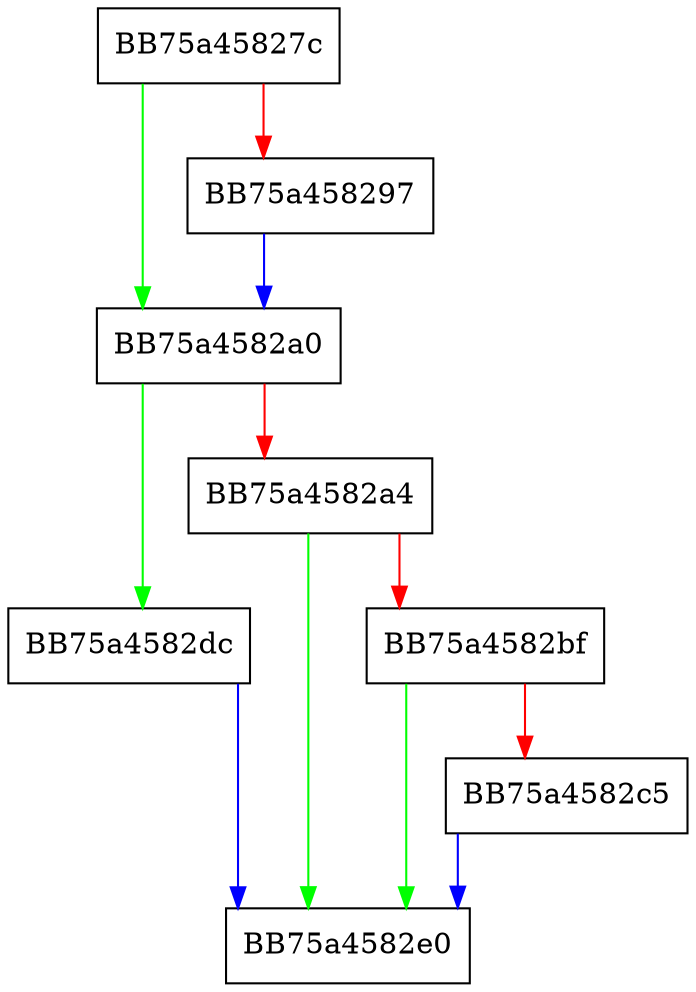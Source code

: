 digraph Close {
  node [shape="box"];
  graph [splines=ortho];
  BB75a45827c -> BB75a4582a0 [color="green"];
  BB75a45827c -> BB75a458297 [color="red"];
  BB75a458297 -> BB75a4582a0 [color="blue"];
  BB75a4582a0 -> BB75a4582dc [color="green"];
  BB75a4582a0 -> BB75a4582a4 [color="red"];
  BB75a4582a4 -> BB75a4582e0 [color="green"];
  BB75a4582a4 -> BB75a4582bf [color="red"];
  BB75a4582bf -> BB75a4582e0 [color="green"];
  BB75a4582bf -> BB75a4582c5 [color="red"];
  BB75a4582c5 -> BB75a4582e0 [color="blue"];
  BB75a4582dc -> BB75a4582e0 [color="blue"];
}